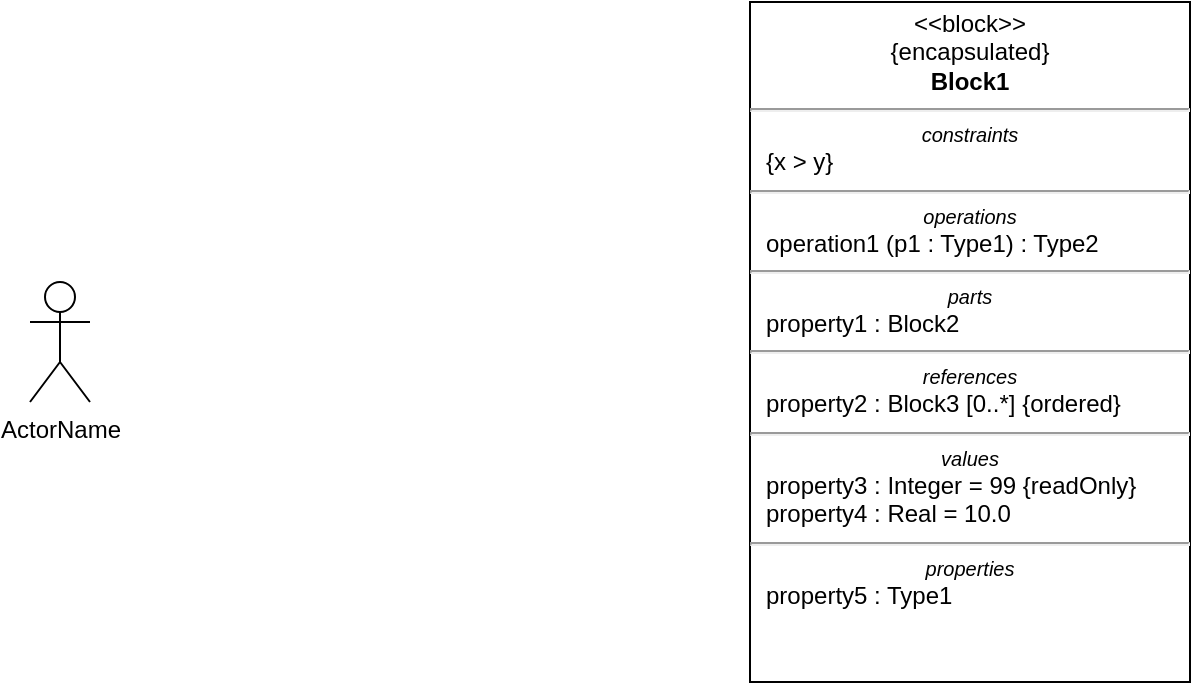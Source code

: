<mxfile version="16.6.6" type="github">
  <diagram id="Hh7kF4fS-FXk80I3GIZw" name="Finalités et missions">
    <mxGraphModel dx="1422" dy="790" grid="1" gridSize="10" guides="1" tooltips="1" connect="1" arrows="1" fold="1" page="1" pageScale="1" pageWidth="827" pageHeight="1169" math="0" shadow="0">
      <root>
        <mxCell id="0" />
        <mxCell id="1" parent="0" />
        <mxCell id="7MBZiMfPTqnYKmr78GWG-1" value="&lt;p style=&quot;margin:0px;margin-top:4px;text-align:center;&quot;&gt;&amp;lt;&amp;lt;block&amp;gt;&amp;gt;&lt;br/&gt;{encapsulated}&lt;br/&gt;&lt;b&gt;Block1&lt;/b&gt;&lt;/p&gt;&lt;hr/&gt;&lt;p style=&quot;font-size:10px;margin:0px;text-align:center;&quot;&gt;&lt;i&gt;constraints&lt;/i&gt;&lt;/p&gt;&lt;p style=&quot;margin:0px;margin-left:8px;text-align:left;&quot;&gt;{x &amp;gt; y}&lt;/p&gt;&lt;hr/&gt;&lt;p style=&quot;font-size:10px;margin:0px;text-align:center;&quot;&gt;&lt;i&gt;operations&lt;/i&gt;&lt;/p&gt;&lt;p style=&quot;margin:0px;margin-left:8px;text-align:left;&quot;&gt;operation1 (p1 : Type1) : Type2&lt;/p&gt;&lt;hr/&gt;&lt;p style=&quot;font-size:10px;margin:0px;text-align:center;&quot;&gt;&lt;i&gt;parts&lt;/i&gt;&lt;/p&gt;&lt;p style=&quot;margin:0px;margin-left:8px;text-align:left;&quot;&gt;property1 : Block2&lt;/p&gt;&lt;hr/&gt;&lt;p style=&quot;font-size:10px;margin:0px;text-align:center;&quot;&gt;&lt;i&gt;references&lt;/i&gt;&lt;/p&gt;&lt;p style=&quot;margin:0px;margin-left:8px;text-align:left;&quot;&gt;property2 : Block3 [0..*] {ordered}&lt;/p&gt;&lt;hr/&gt;&lt;p style=&quot;font-size:10px;margin:0px;text-align:center;&quot;&gt;&lt;i&gt;values&lt;/i&gt;&lt;/p&gt;&lt;p style=&quot;margin:0px;margin-left:8px;text-align:left;&quot;&gt;property3 : Integer = 99 {readOnly}&lt;br/&gt;property4 : Real = 10.0&lt;/p&gt;&lt;hr/&gt;&lt;p style=&quot;font-size:10px;margin:0px;text-align:center;&quot;&gt;&lt;i&gt;properties&lt;/i&gt;&lt;/p&gt;&lt;p style=&quot;margin:0px;margin-left:8px;text-align:left;&quot;&gt;property5 : Type1&lt;/p&gt;" style="shape=rect;html=1;overflow=fill;verticalAlign=top;align=left;whiteSpace=wrap;" parent="1" vertex="1">
          <mxGeometry x="540" y="120" width="220" height="340" as="geometry" />
        </mxCell>
        <mxCell id="7MBZiMfPTqnYKmr78GWG-2" value="ActorName" style="shape=umlActor;html=1;verticalLabelPosition=bottom;verticalAlign=top;align=center;" parent="1" vertex="1">
          <mxGeometry x="180" y="260" width="30" height="60" as="geometry" />
        </mxCell>
      </root>
    </mxGraphModel>
  </diagram>
</mxfile>

